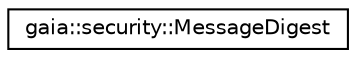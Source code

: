 digraph G
{
  edge [fontname="Helvetica",fontsize="10",labelfontname="Helvetica",labelfontsize="10"];
  node [fontname="Helvetica",fontsize="10",shape=record];
  rankdir=LR;
  Node1 [label="gaia::security::MessageDigest",height=0.2,width=0.4,color="black", fillcolor="white", style="filled",URL="$de/de9/classgaia_1_1security_1_1_message_digest.html",tooltip="This class provides API to generate digest for text string and file."];
}
